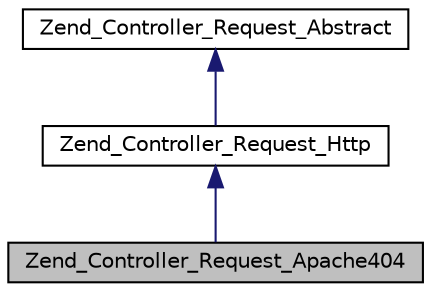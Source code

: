digraph G
{
  edge [fontname="Helvetica",fontsize="10",labelfontname="Helvetica",labelfontsize="10"];
  node [fontname="Helvetica",fontsize="10",shape=record];
  Node1 [label="Zend_Controller_Request_Apache404",height=0.2,width=0.4,color="black", fillcolor="grey75", style="filled" fontcolor="black"];
  Node2 -> Node1 [dir="back",color="midnightblue",fontsize="10",style="solid",fontname="Helvetica"];
  Node2 [label="Zend_Controller_Request_Http",height=0.2,width=0.4,color="black", fillcolor="white", style="filled",URL="$class_zend___controller___request___http.html"];
  Node3 -> Node2 [dir="back",color="midnightblue",fontsize="10",style="solid",fontname="Helvetica"];
  Node3 [label="Zend_Controller_Request_Abstract",height=0.2,width=0.4,color="black", fillcolor="white", style="filled",URL="$class_zend___controller___request___abstract.html"];
}
